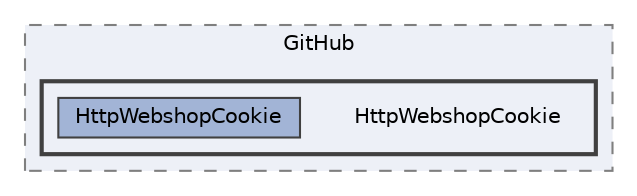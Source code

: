 digraph "C:/Users/Cal-l/Documents/GitHub/HttpWebshopCookie"
{
 // LATEX_PDF_SIZE
  bgcolor="transparent";
  edge [fontname=Helvetica,fontsize=10,labelfontname=Helvetica,labelfontsize=10];
  node [fontname=Helvetica,fontsize=10,shape=box,height=0.2,width=0.4];
  compound=true
  subgraph clusterdir_34c6f3bd8925ced1ea2626b67ae6d85e {
    graph [ bgcolor="#edf0f7", pencolor="grey50", label="GitHub", fontname=Helvetica,fontsize=10 style="filled,dashed", URL="dir_34c6f3bd8925ced1ea2626b67ae6d85e.html",tooltip=""]
  subgraph clusterdir_d99bc0d950966627e333f653dcefa518 {
    graph [ bgcolor="#edf0f7", pencolor="grey25", label="", fontname=Helvetica,fontsize=10 style="filled,bold", URL="dir_d99bc0d950966627e333f653dcefa518.html",tooltip=""]
    dir_d99bc0d950966627e333f653dcefa518 [shape=plaintext, label="HttpWebshopCookie"];
  dir_8a3b4581335a16d30a8d02a57bd2d136 [label="HttpWebshopCookie", fillcolor="#a2b4d6", color="grey25", style="filled", URL="dir_8a3b4581335a16d30a8d02a57bd2d136.html",tooltip=""];
  }
  }
}
